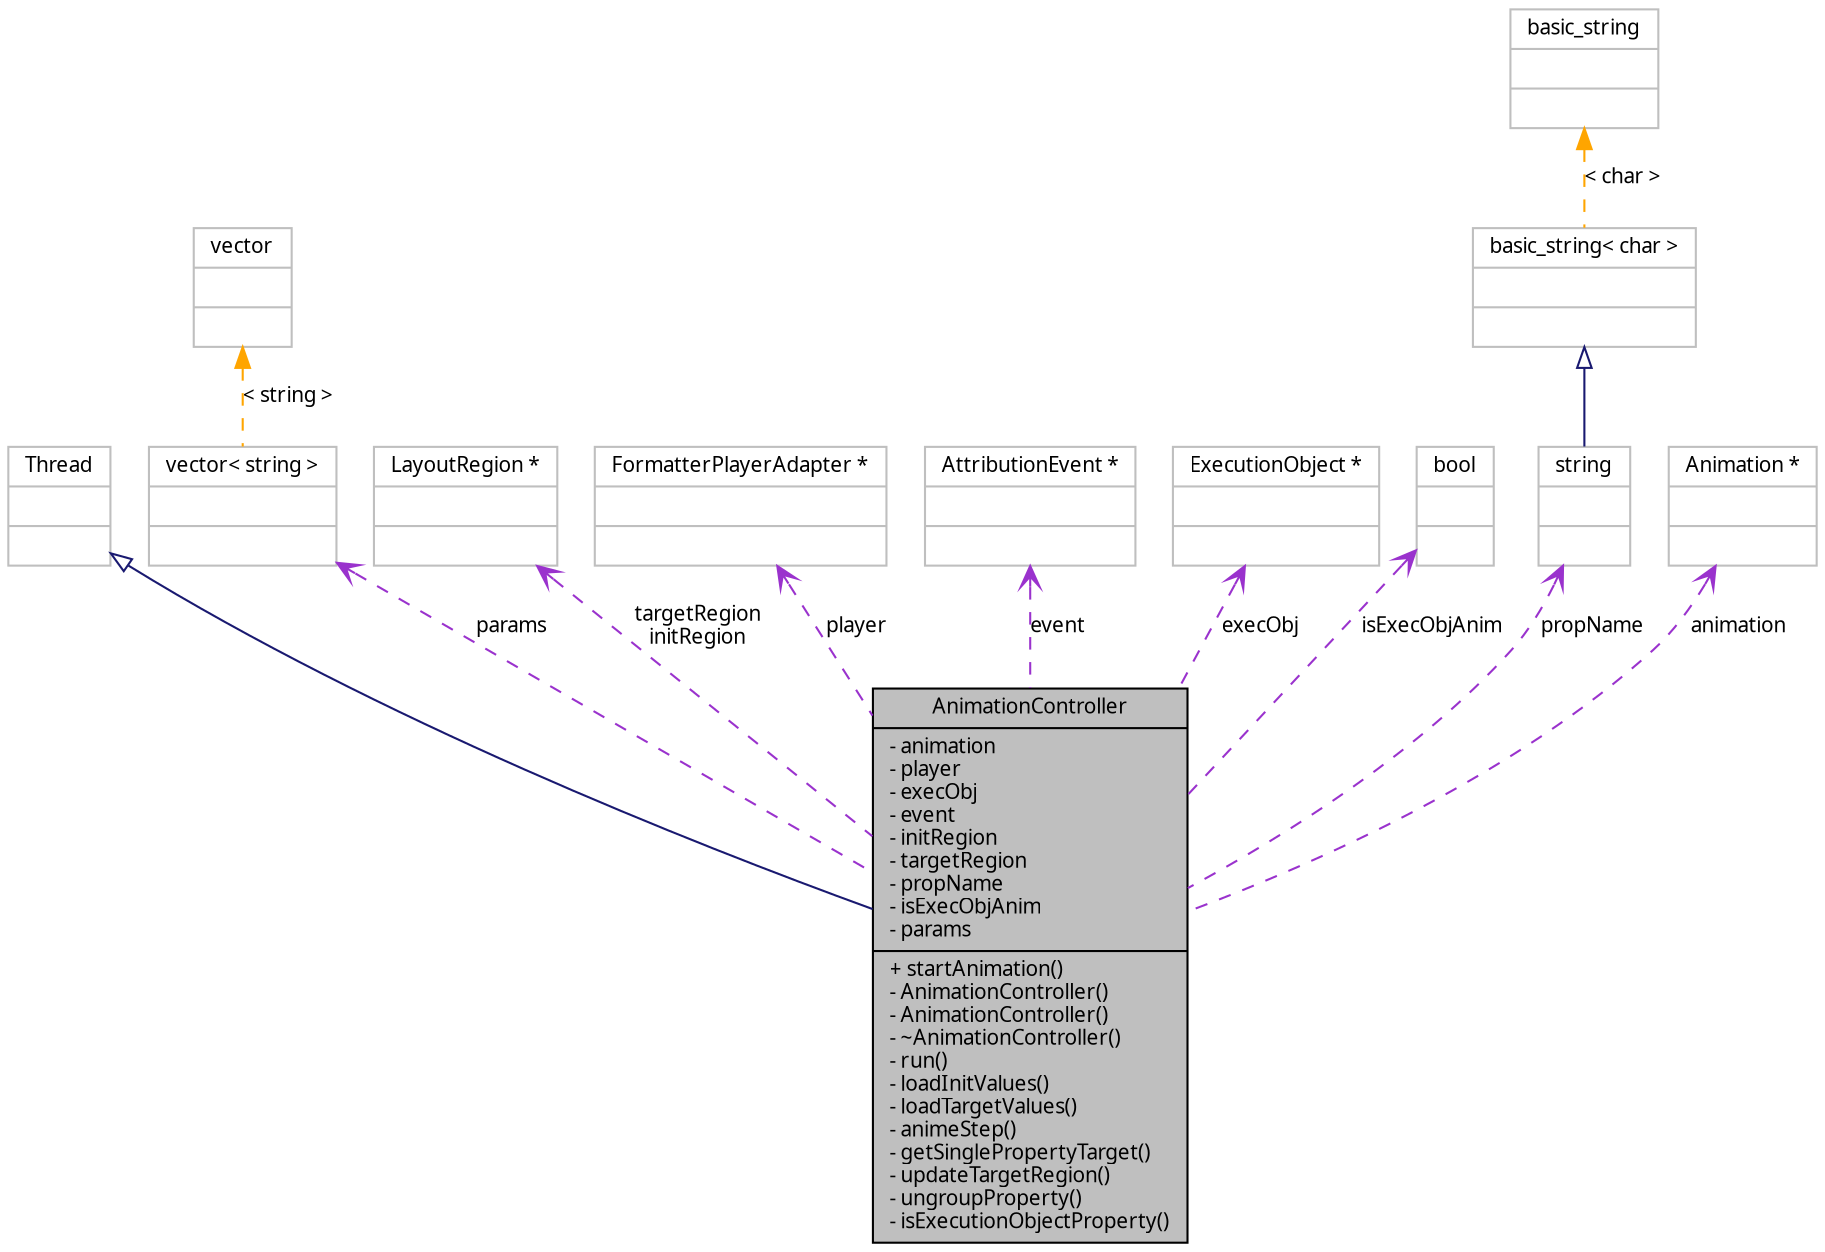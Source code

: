 digraph G
{
  edge [fontname="FreeSans.ttf",fontsize=10,labelfontname="FreeSans.ttf",labelfontsize=10];
  node [fontname="FreeSans.ttf",fontsize=10,shape=record];
  Node1 [label="{AnimationController\n|- animation\l- player\l- execObj\l- event\l- initRegion\l- targetRegion\l- propName\l- isExecObjAnim\l- params\l|+ startAnimation()\l- AnimationController()\l- AnimationController()\l- ~AnimationController()\l- run()\l- loadInitValues()\l- loadTargetValues()\l- animeStep()\l- getSinglePropertyTarget()\l- updateTargetRegion()\l- ungroupProperty()\l- isExecutionObjectProperty()\l}",height=0.2,width=0.4,color="black", fillcolor="grey75", style="filled" fontcolor="black"];
  Node2 -> Node1 [dir=back,color="midnightblue",fontsize=10,style="solid",arrowtail="empty",fontname="FreeSans.ttf"];
  Node2 [label="{Thread\n||}",height=0.2,width=0.4,color="grey75", fillcolor="white", style="filled"];
  Node3 -> Node1 [dir=back,color="darkorchid3",fontsize=10,style="dashed",label="params",arrowtail="open",fontname="FreeSans.ttf"];
  Node3 [label="{vector\< string \>\n||}",height=0.2,width=0.4,color="grey75", fillcolor="white", style="filled"];
  Node4 -> Node3 [dir=back,color="orange",fontsize=10,style="dashed",label="\< string \>",fontname="FreeSans.ttf"];
  Node4 [label="{vector\n||}",height=0.2,width=0.4,color="grey75", fillcolor="white", style="filled",tooltip="STL class."];
  Node5 -> Node1 [dir=back,color="darkorchid3",fontsize=10,style="dashed",label="targetRegion\ninitRegion",arrowtail="open",fontname="FreeSans.ttf"];
  Node5 [label="{LayoutRegion *\n||}",height=0.2,width=0.4,color="grey75", fillcolor="white", style="filled"];
  Node6 -> Node1 [dir=back,color="darkorchid3",fontsize=10,style="dashed",label="player",arrowtail="open",fontname="FreeSans.ttf"];
  Node6 [label="{FormatterPlayerAdapter *\n||}",height=0.2,width=0.4,color="grey75", fillcolor="white", style="filled"];
  Node7 -> Node1 [dir=back,color="darkorchid3",fontsize=10,style="dashed",label="event",arrowtail="open",fontname="FreeSans.ttf"];
  Node7 [label="{AttributionEvent *\n||}",height=0.2,width=0.4,color="grey75", fillcolor="white", style="filled"];
  Node8 -> Node1 [dir=back,color="darkorchid3",fontsize=10,style="dashed",label="execObj",arrowtail="open",fontname="FreeSans.ttf"];
  Node8 [label="{ExecutionObject *\n||}",height=0.2,width=0.4,color="grey75", fillcolor="white", style="filled"];
  Node9 -> Node1 [dir=back,color="darkorchid3",fontsize=10,style="dashed",label="isExecObjAnim",arrowtail="open",fontname="FreeSans.ttf"];
  Node9 [label="{bool\n||}",height=0.2,width=0.4,color="grey75", fillcolor="white", style="filled"];
  Node10 -> Node1 [dir=back,color="darkorchid3",fontsize=10,style="dashed",label="propName",arrowtail="open",fontname="FreeSans.ttf"];
  Node10 [label="{string\n||}",height=0.2,width=0.4,color="grey75", fillcolor="white", style="filled",tooltip="STL class."];
  Node11 -> Node10 [dir=back,color="midnightblue",fontsize=10,style="solid",arrowtail="empty",fontname="FreeSans.ttf"];
  Node11 [label="{basic_string\< char \>\n||}",height=0.2,width=0.4,color="grey75", fillcolor="white", style="filled"];
  Node12 -> Node11 [dir=back,color="orange",fontsize=10,style="dashed",label="\< char \>",fontname="FreeSans.ttf"];
  Node12 [label="{basic_string\n||}",height=0.2,width=0.4,color="grey75", fillcolor="white", style="filled",tooltip="STL class."];
  Node13 -> Node1 [dir=back,color="darkorchid3",fontsize=10,style="dashed",label="animation",arrowtail="open",fontname="FreeSans.ttf"];
  Node13 [label="{Animation *\n||}",height=0.2,width=0.4,color="grey75", fillcolor="white", style="filled"];
}
